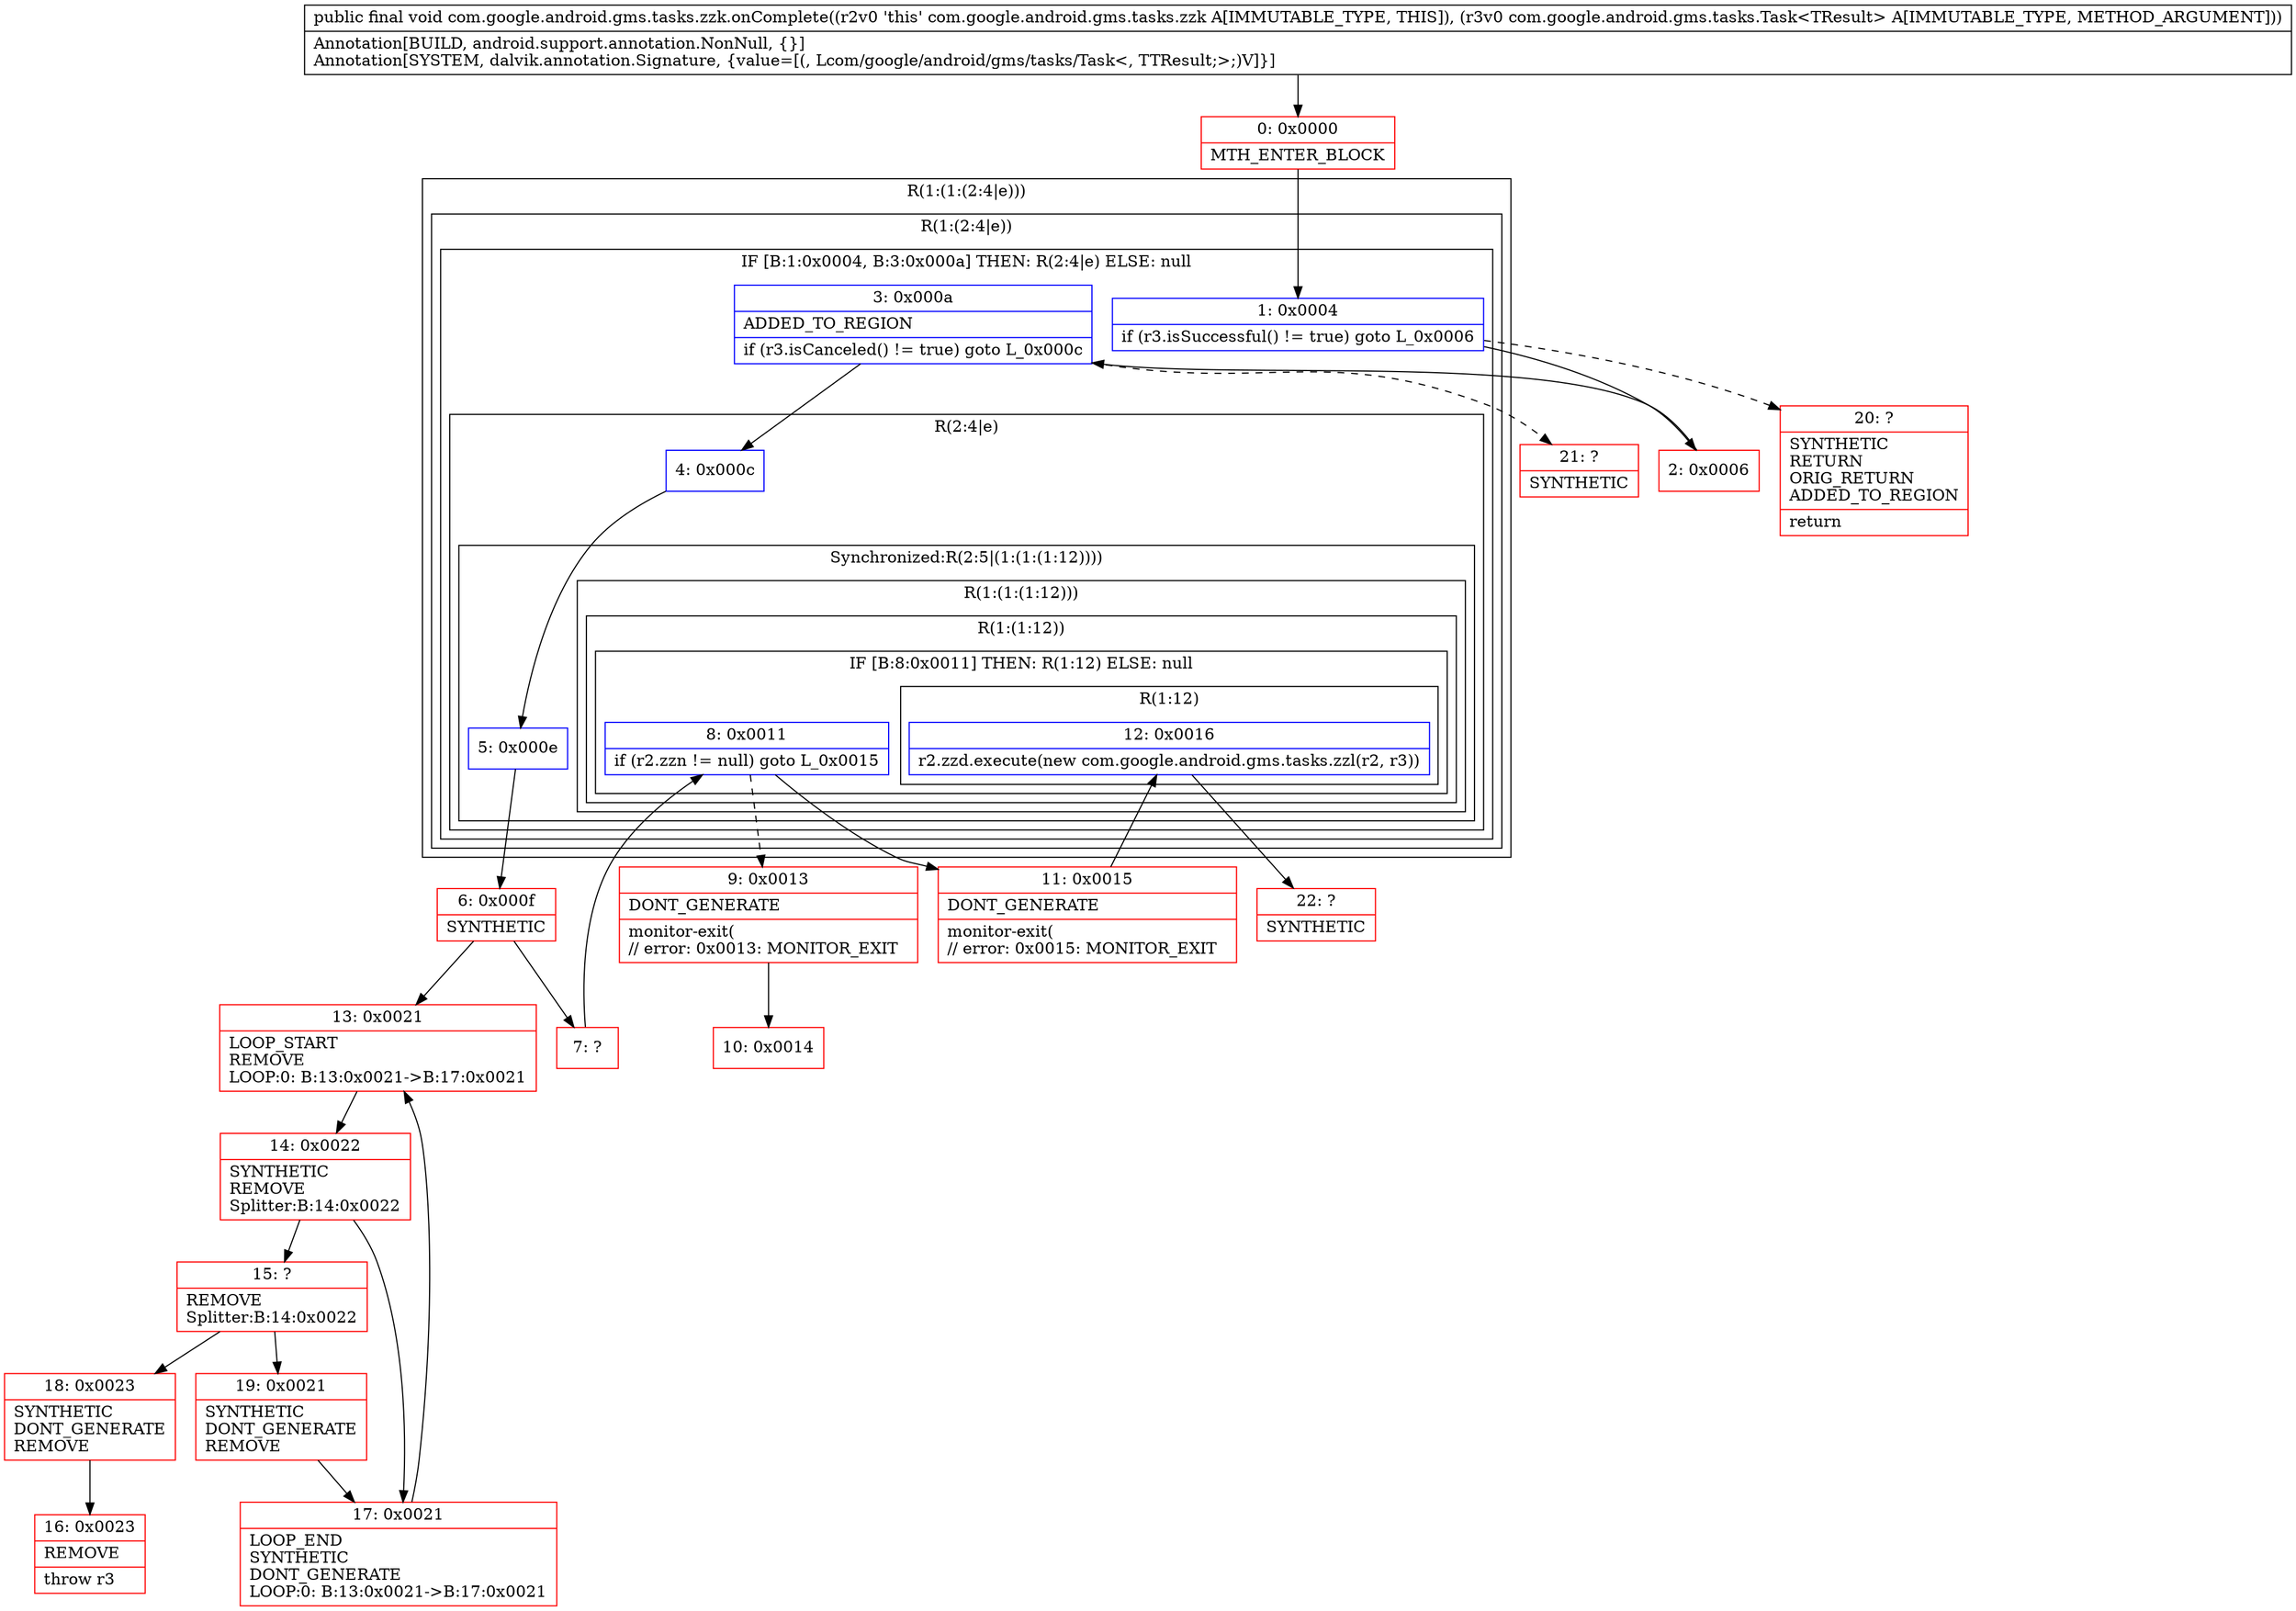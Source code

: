 digraph "CFG forcom.google.android.gms.tasks.zzk.onComplete(Lcom\/google\/android\/gms\/tasks\/Task;)V" {
subgraph cluster_Region_1801792036 {
label = "R(1:(1:(2:4|e)))";
node [shape=record,color=blue];
subgraph cluster_Region_1361429663 {
label = "R(1:(2:4|e))";
node [shape=record,color=blue];
subgraph cluster_IfRegion_806221060 {
label = "IF [B:1:0x0004, B:3:0x000a] THEN: R(2:4|e) ELSE: null";
node [shape=record,color=blue];
Node_1 [shape=record,label="{1\:\ 0x0004|if (r3.isSuccessful() != true) goto L_0x0006\l}"];
Node_3 [shape=record,label="{3\:\ 0x000a|ADDED_TO_REGION\l|if (r3.isCanceled() != true) goto L_0x000c\l}"];
subgraph cluster_Region_235265204 {
label = "R(2:4|e)";
node [shape=record,color=blue];
Node_4 [shape=record,label="{4\:\ 0x000c}"];
subgraph cluster_SynchronizedRegion_1282663258 {
label = "Synchronized:R(2:5|(1:(1:(1:12))))";
node [shape=record,color=blue];
Node_5 [shape=record,label="{5\:\ 0x000e}"];
subgraph cluster_Region_864933751 {
label = "R(1:(1:(1:12)))";
node [shape=record,color=blue];
subgraph cluster_Region_1828172247 {
label = "R(1:(1:12))";
node [shape=record,color=blue];
subgraph cluster_IfRegion_1278681217 {
label = "IF [B:8:0x0011] THEN: R(1:12) ELSE: null";
node [shape=record,color=blue];
Node_8 [shape=record,label="{8\:\ 0x0011|if (r2.zzn != null) goto L_0x0015\l}"];
subgraph cluster_Region_529363822 {
label = "R(1:12)";
node [shape=record,color=blue];
Node_12 [shape=record,label="{12\:\ 0x0016|r2.zzd.execute(new com.google.android.gms.tasks.zzl(r2, r3))\l}"];
}
}
}
}
}
}
}
}
}
Node_0 [shape=record,color=red,label="{0\:\ 0x0000|MTH_ENTER_BLOCK\l}"];
Node_2 [shape=record,color=red,label="{2\:\ 0x0006}"];
Node_6 [shape=record,color=red,label="{6\:\ 0x000f|SYNTHETIC\l}"];
Node_7 [shape=record,color=red,label="{7\:\ ?}"];
Node_9 [shape=record,color=red,label="{9\:\ 0x0013|DONT_GENERATE\l|monitor\-exit(\l\/\/ error: 0x0013: MONITOR_EXIT  \l}"];
Node_10 [shape=record,color=red,label="{10\:\ 0x0014}"];
Node_11 [shape=record,color=red,label="{11\:\ 0x0015|DONT_GENERATE\l|monitor\-exit(\l\/\/ error: 0x0015: MONITOR_EXIT  \l}"];
Node_13 [shape=record,color=red,label="{13\:\ 0x0021|LOOP_START\lREMOVE\lLOOP:0: B:13:0x0021\-\>B:17:0x0021\l}"];
Node_14 [shape=record,color=red,label="{14\:\ 0x0022|SYNTHETIC\lREMOVE\lSplitter:B:14:0x0022\l}"];
Node_15 [shape=record,color=red,label="{15\:\ ?|REMOVE\lSplitter:B:14:0x0022\l}"];
Node_16 [shape=record,color=red,label="{16\:\ 0x0023|REMOVE\l|throw r3\l}"];
Node_17 [shape=record,color=red,label="{17\:\ 0x0021|LOOP_END\lSYNTHETIC\lDONT_GENERATE\lLOOP:0: B:13:0x0021\-\>B:17:0x0021\l}"];
Node_18 [shape=record,color=red,label="{18\:\ 0x0023|SYNTHETIC\lDONT_GENERATE\lREMOVE\l}"];
Node_19 [shape=record,color=red,label="{19\:\ 0x0021|SYNTHETIC\lDONT_GENERATE\lREMOVE\l}"];
Node_20 [shape=record,color=red,label="{20\:\ ?|SYNTHETIC\lRETURN\lORIG_RETURN\lADDED_TO_REGION\l|return\l}"];
Node_21 [shape=record,color=red,label="{21\:\ ?|SYNTHETIC\l}"];
Node_22 [shape=record,color=red,label="{22\:\ ?|SYNTHETIC\l}"];
MethodNode[shape=record,label="{public final void com.google.android.gms.tasks.zzk.onComplete((r2v0 'this' com.google.android.gms.tasks.zzk A[IMMUTABLE_TYPE, THIS]), (r3v0 com.google.android.gms.tasks.Task\<TResult\> A[IMMUTABLE_TYPE, METHOD_ARGUMENT]))  | Annotation[BUILD, android.support.annotation.NonNull, \{\}]\lAnnotation[SYSTEM, dalvik.annotation.Signature, \{value=[(, Lcom\/google\/android\/gms\/tasks\/Task\<, TTResult;\>;)V]\}]\l}"];
MethodNode -> Node_0;
Node_1 -> Node_2;
Node_1 -> Node_20[style=dashed];
Node_3 -> Node_4;
Node_3 -> Node_21[style=dashed];
Node_4 -> Node_5;
Node_5 -> Node_6;
Node_8 -> Node_9[style=dashed];
Node_8 -> Node_11;
Node_12 -> Node_22;
Node_0 -> Node_1;
Node_2 -> Node_3;
Node_6 -> Node_7;
Node_6 -> Node_13;
Node_7 -> Node_8;
Node_9 -> Node_10;
Node_11 -> Node_12;
Node_13 -> Node_14;
Node_14 -> Node_15;
Node_14 -> Node_17;
Node_15 -> Node_18;
Node_15 -> Node_19;
Node_17 -> Node_13;
Node_18 -> Node_16;
Node_19 -> Node_17;
}

